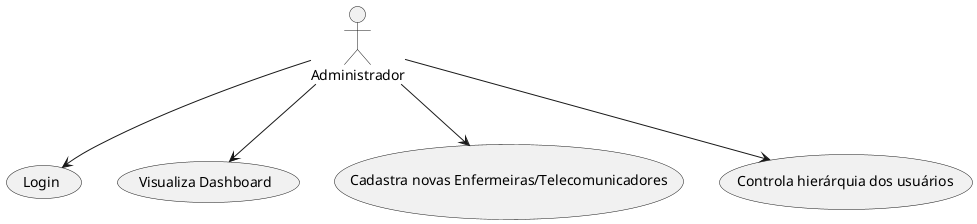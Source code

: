 ' ALT + D para visualizar o diagrama.
' Casos de uso de usuário geral (adm).
@startuml
actor Administrador

Administrador --> (Login)
Administrador --> (Visualiza Dashboard)
Administrador --> (Cadastra novas Enfermeiras/Telecomunicadores)
Administrador --> (Controla hierárquia dos usuários)
@enduml